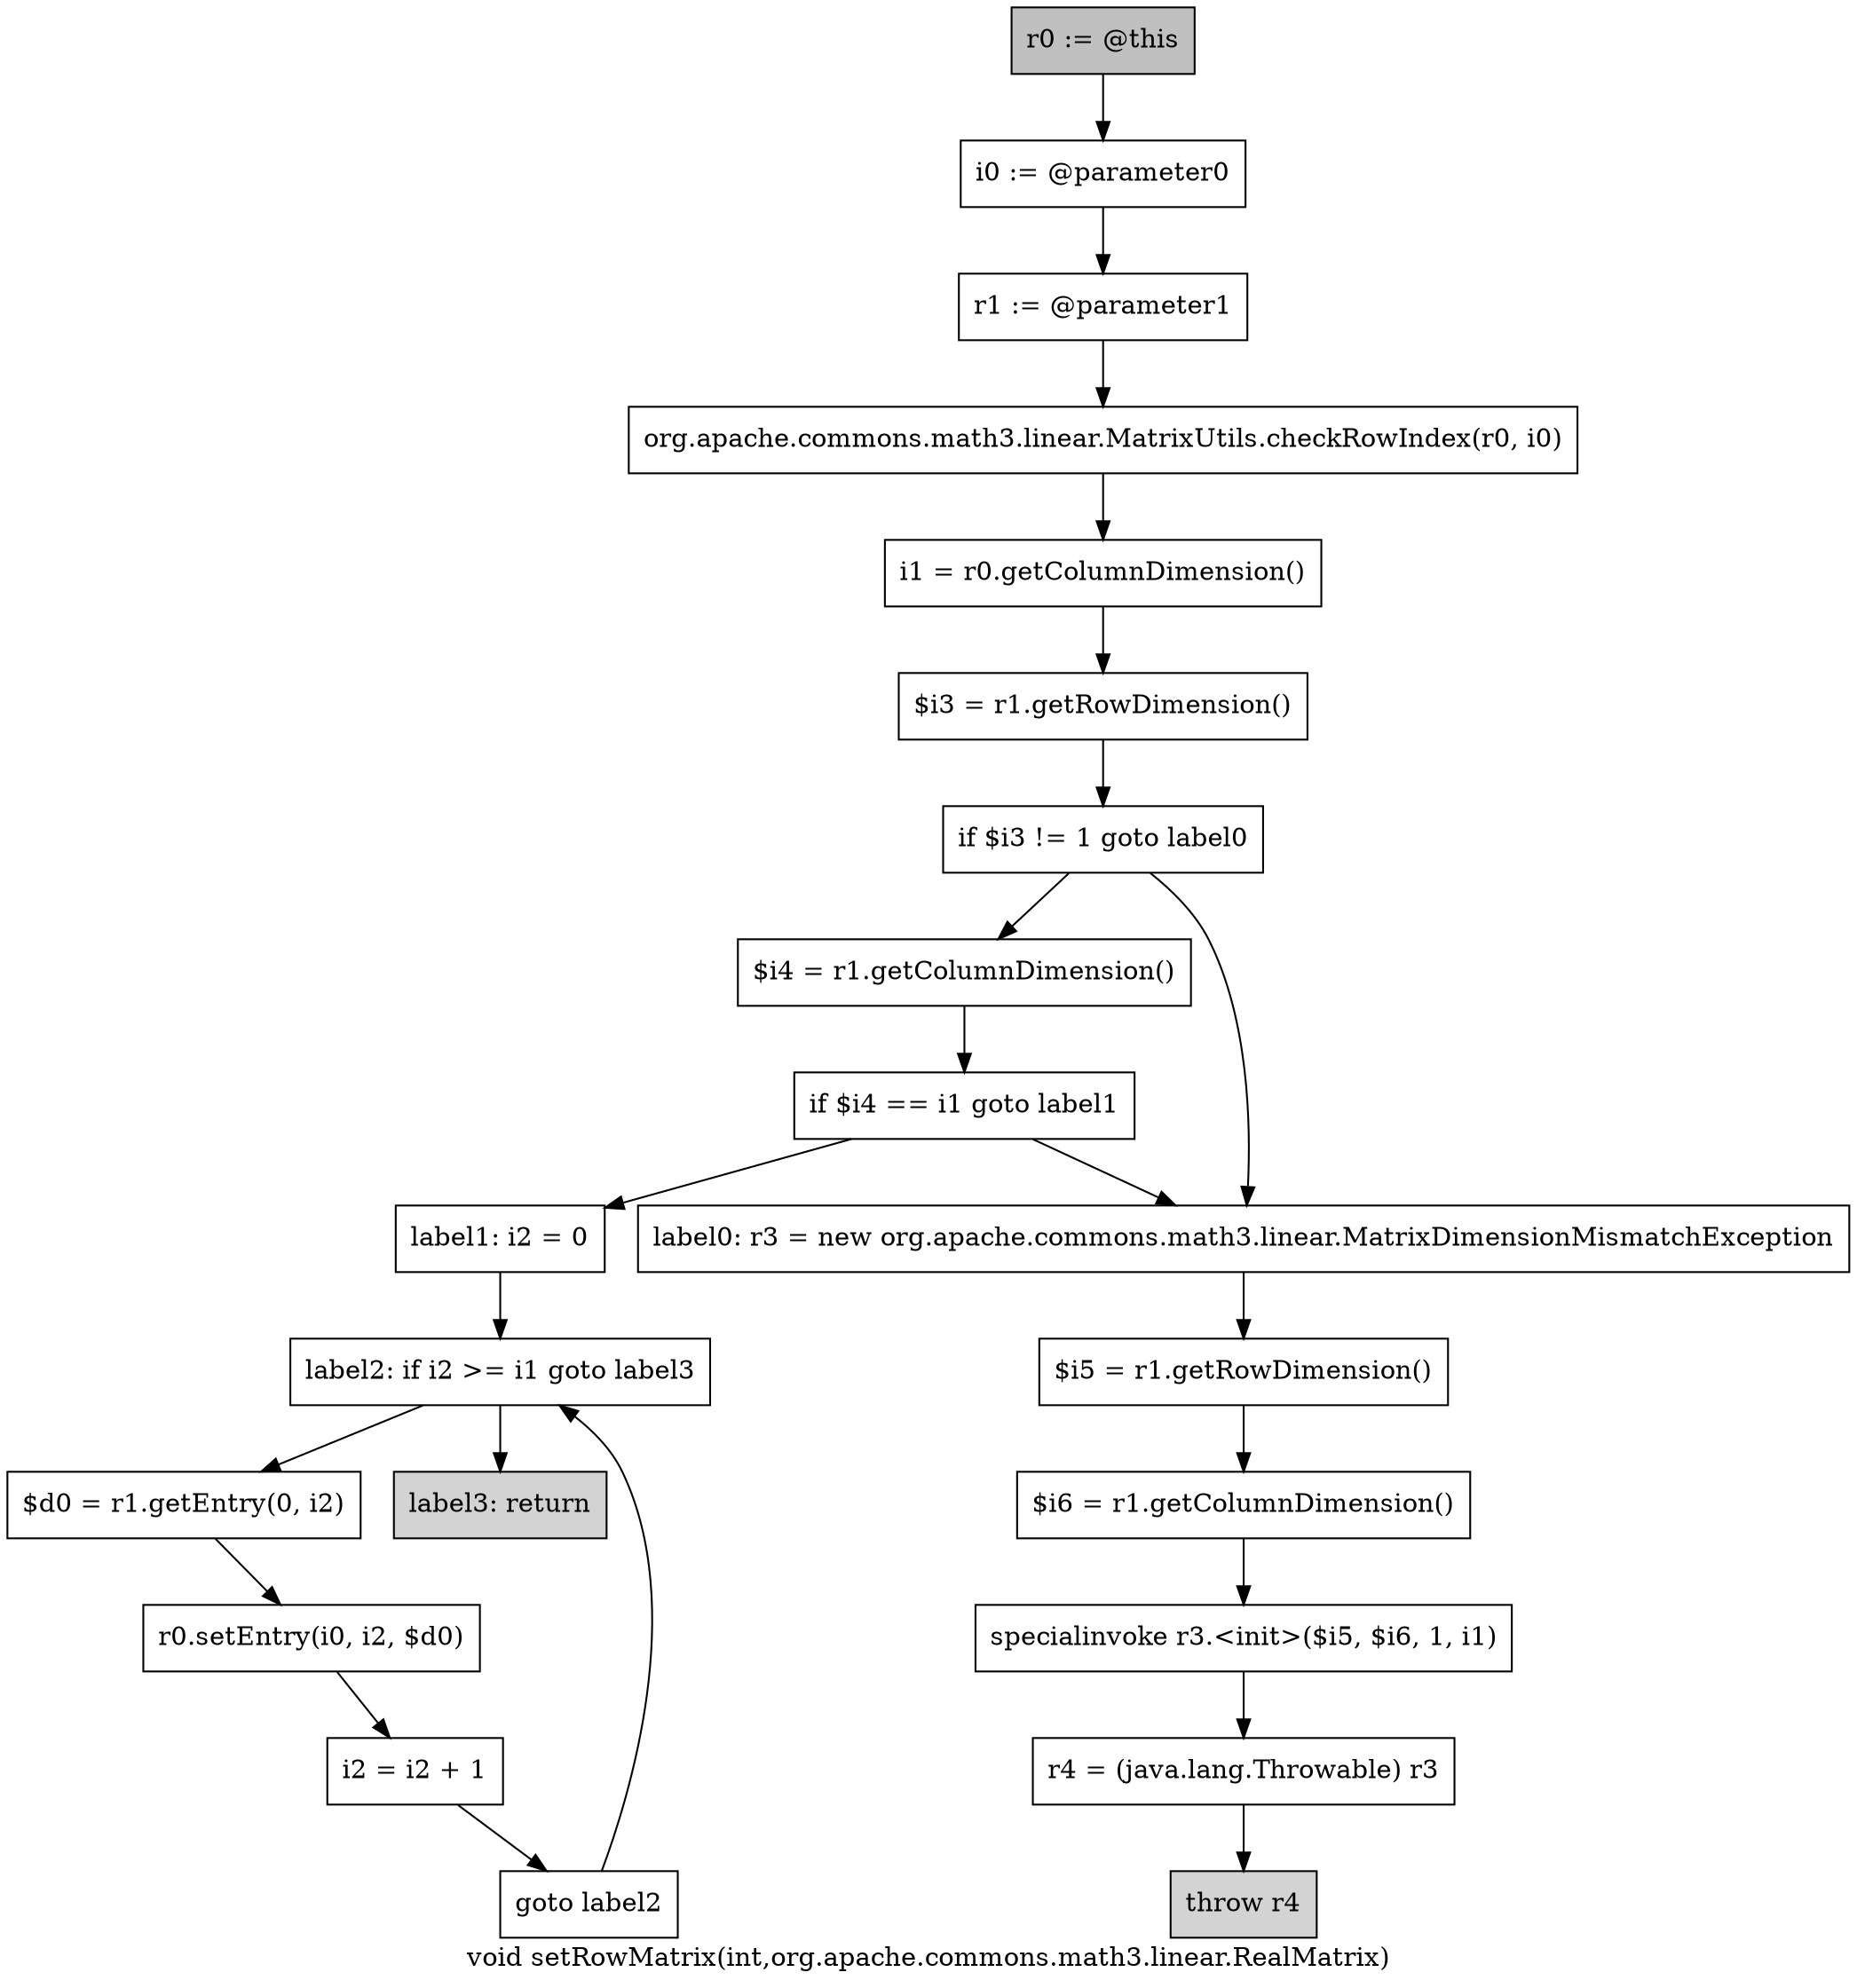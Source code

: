 digraph "void setRowMatrix(int,org.apache.commons.math3.linear.RealMatrix)" {
    label="void setRowMatrix(int,org.apache.commons.math3.linear.RealMatrix)";
    node [shape=box];
    "0" [style=filled,fillcolor=gray,label="r0 := @this",];
    "1" [label="i0 := @parameter0",];
    "0"->"1";
    "2" [label="r1 := @parameter1",];
    "1"->"2";
    "3" [label="org.apache.commons.math3.linear.MatrixUtils.checkRowIndex(r0, i0)",];
    "2"->"3";
    "4" [label="i1 = r0.getColumnDimension()",];
    "3"->"4";
    "5" [label="$i3 = r1.getRowDimension()",];
    "4"->"5";
    "6" [label="if $i3 != 1 goto label0",];
    "5"->"6";
    "7" [label="$i4 = r1.getColumnDimension()",];
    "6"->"7";
    "9" [label="label0: r3 = new org.apache.commons.math3.linear.MatrixDimensionMismatchException",];
    "6"->"9";
    "8" [label="if $i4 == i1 goto label1",];
    "7"->"8";
    "8"->"9";
    "15" [label="label1: i2 = 0",];
    "8"->"15";
    "10" [label="$i5 = r1.getRowDimension()",];
    "9"->"10";
    "11" [label="$i6 = r1.getColumnDimension()",];
    "10"->"11";
    "12" [label="specialinvoke r3.<init>($i5, $i6, 1, i1)",];
    "11"->"12";
    "13" [label="r4 = (java.lang.Throwable) r3",];
    "12"->"13";
    "14" [style=filled,fillcolor=lightgray,label="throw r4",];
    "13"->"14";
    "16" [label="label2: if i2 >= i1 goto label3",];
    "15"->"16";
    "17" [label="$d0 = r1.getEntry(0, i2)",];
    "16"->"17";
    "21" [style=filled,fillcolor=lightgray,label="label3: return",];
    "16"->"21";
    "18" [label="r0.setEntry(i0, i2, $d0)",];
    "17"->"18";
    "19" [label="i2 = i2 + 1",];
    "18"->"19";
    "20" [label="goto label2",];
    "19"->"20";
    "20"->"16";
}
